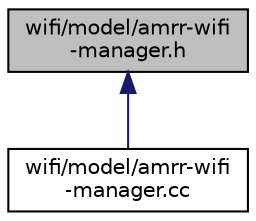 digraph "wifi/model/amrr-wifi-manager.h"
{
  edge [fontname="Helvetica",fontsize="10",labelfontname="Helvetica",labelfontsize="10"];
  node [fontname="Helvetica",fontsize="10",shape=record];
  Node1 [label="wifi/model/amrr-wifi\l-manager.h",height=0.2,width=0.4,color="black", fillcolor="grey75", style="filled", fontcolor="black"];
  Node1 -> Node2 [dir="back",color="midnightblue",fontsize="10",style="solid"];
  Node2 [label="wifi/model/amrr-wifi\l-manager.cc",height=0.2,width=0.4,color="black", fillcolor="white", style="filled",URL="$d3/d91/amrr-wifi-manager_8cc.html"];
}
